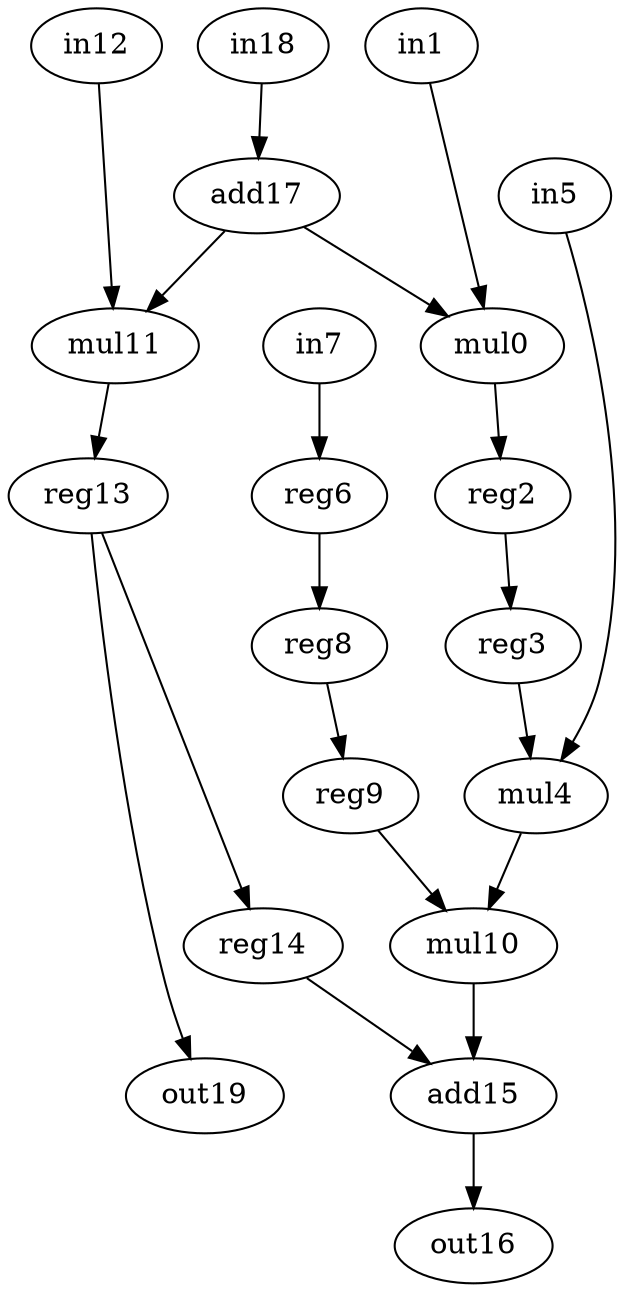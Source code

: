 digraph g {
0 [label = mul0;op = mul;]
1 [label = in1;op = in;]
2 [label = mul10;op = mul;]
3 [label = mul11;op = mul;]
4 [label = in12;op = in;]
5 [label = reg13;op = reg;]
6 [label = reg14;op = reg;]
7 [label = add15;op = add;]
8 [label = out16;op = out;]
9 [label = add17;op = addi;value = 2;]
10 [label = in18;op = in;]
11 [label = out19;op = out;]
12 [label = reg2;op = reg;]
13 [label = reg3;op = reg;]
14 [label = mul4;op = mul;]
15 [label = in5;op = in;]
16 [label = reg6;op = reg;]
17 [label = in7;op = in;]
18 [label = reg8;op = reg;]
19 [label = reg9;op = reg;]
7 -> 8 [port=0; weight=0;]
6 -> 7 [port=0; weight=0;]
5 -> 6 [port=0; weight=0;]
5 -> 11 [port=0; weight=0;]
3 -> 5 [port=0; weight=0;]
9 -> 3 [port=0; weight=0;]
9 -> 0 [port=0; weight=0;]
1 -> 0 [port=1; weight=0;]
0 -> 12 [port=0; weight=0;]
12 -> 13 [port=0; weight=0;]
13 -> 14 [port=0; weight=0;]
15 -> 14 [port=1; weight=0;]
14 -> 2 [port=0; weight=0;]
19 -> 2 [port=1; weight=0;]
18 -> 19 [port=0; weight=0;]
16 -> 18 [port=0; weight=1;]
17 -> 16 [port=0; weight=1;]
2 -> 7 [port=1; weight=2;]
10 -> 9 [port=0; weight=0;]
4 -> 3 [port=1; weight=0;]
}
